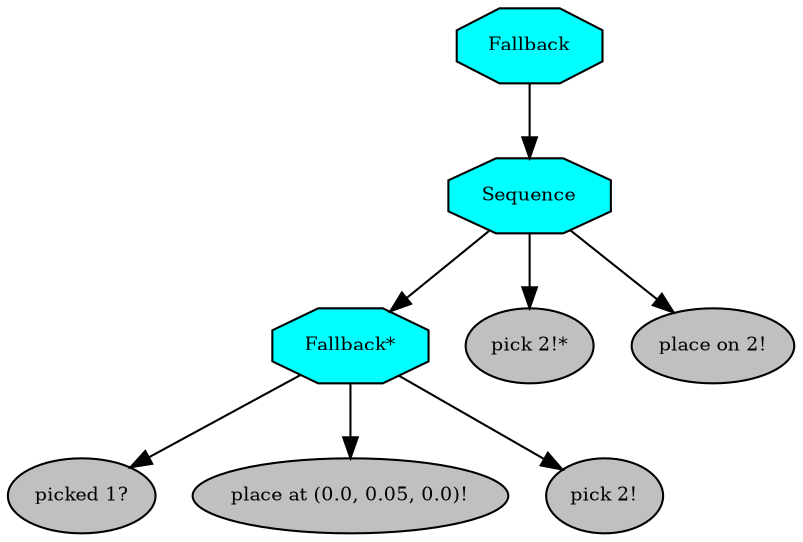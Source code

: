 digraph pastafarianism {
ordering=out;
graph [fontname="times-roman"];
node [fontname="times-roman"];
edge [fontname="times-roman"];
Fallback [fillcolor=cyan, fontcolor=black, fontsize=9, label=Fallback, shape=octagon, style=filled];
Sequence [fillcolor=cyan, fontcolor=black, fontsize=9, label=Sequence, shape=octagon, style=filled];
Fallback -> Sequence;
"Fallback*" [fillcolor=cyan, fontcolor=black, fontsize=9, label="Fallback*", shape=octagon, style=filled];
Sequence -> "Fallback*";
"picked 1?" [fillcolor=gray, fontcolor=black, fontsize=9, label="picked 1?", shape=ellipse, style=filled];
"Fallback*" -> "picked 1?";
"place at (0.0, 0.05, 0.0)!" [fillcolor=gray, fontcolor=black, fontsize=9, label="place at (0.0, 0.05, 0.0)!", shape=ellipse, style=filled];
"Fallback*" -> "place at (0.0, 0.05, 0.0)!";
"pick 2!" [fillcolor=gray, fontcolor=black, fontsize=9, label="pick 2!", shape=ellipse, style=filled];
"Fallback*" -> "pick 2!";
"pick 2!*" [fillcolor=gray, fontcolor=black, fontsize=9, label="pick 2!*", shape=ellipse, style=filled];
Sequence -> "pick 2!*";
"place on 2!" [fillcolor=gray, fontcolor=black, fontsize=9, label="place on 2!", shape=ellipse, style=filled];
Sequence -> "place on 2!";
}

